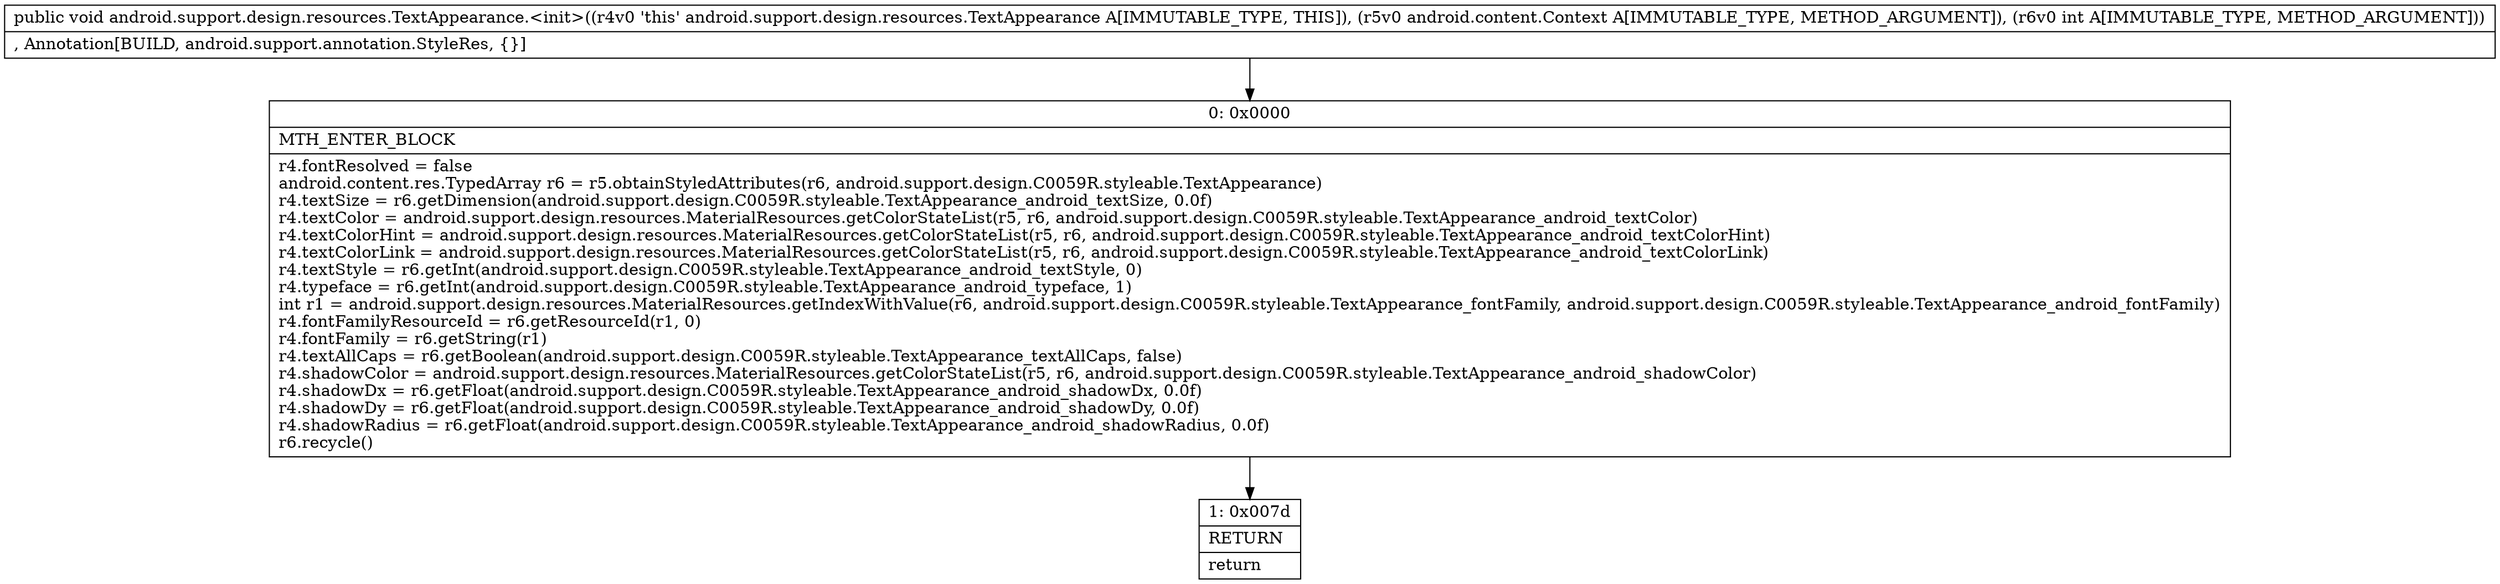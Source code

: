 digraph "CFG forandroid.support.design.resources.TextAppearance.\<init\>(Landroid\/content\/Context;I)V" {
Node_0 [shape=record,label="{0\:\ 0x0000|MTH_ENTER_BLOCK\l|r4.fontResolved = false\landroid.content.res.TypedArray r6 = r5.obtainStyledAttributes(r6, android.support.design.C0059R.styleable.TextAppearance)\lr4.textSize = r6.getDimension(android.support.design.C0059R.styleable.TextAppearance_android_textSize, 0.0f)\lr4.textColor = android.support.design.resources.MaterialResources.getColorStateList(r5, r6, android.support.design.C0059R.styleable.TextAppearance_android_textColor)\lr4.textColorHint = android.support.design.resources.MaterialResources.getColorStateList(r5, r6, android.support.design.C0059R.styleable.TextAppearance_android_textColorHint)\lr4.textColorLink = android.support.design.resources.MaterialResources.getColorStateList(r5, r6, android.support.design.C0059R.styleable.TextAppearance_android_textColorLink)\lr4.textStyle = r6.getInt(android.support.design.C0059R.styleable.TextAppearance_android_textStyle, 0)\lr4.typeface = r6.getInt(android.support.design.C0059R.styleable.TextAppearance_android_typeface, 1)\lint r1 = android.support.design.resources.MaterialResources.getIndexWithValue(r6, android.support.design.C0059R.styleable.TextAppearance_fontFamily, android.support.design.C0059R.styleable.TextAppearance_android_fontFamily)\lr4.fontFamilyResourceId = r6.getResourceId(r1, 0)\lr4.fontFamily = r6.getString(r1)\lr4.textAllCaps = r6.getBoolean(android.support.design.C0059R.styleable.TextAppearance_textAllCaps, false)\lr4.shadowColor = android.support.design.resources.MaterialResources.getColorStateList(r5, r6, android.support.design.C0059R.styleable.TextAppearance_android_shadowColor)\lr4.shadowDx = r6.getFloat(android.support.design.C0059R.styleable.TextAppearance_android_shadowDx, 0.0f)\lr4.shadowDy = r6.getFloat(android.support.design.C0059R.styleable.TextAppearance_android_shadowDy, 0.0f)\lr4.shadowRadius = r6.getFloat(android.support.design.C0059R.styleable.TextAppearance_android_shadowRadius, 0.0f)\lr6.recycle()\l}"];
Node_1 [shape=record,label="{1\:\ 0x007d|RETURN\l|return\l}"];
MethodNode[shape=record,label="{public void android.support.design.resources.TextAppearance.\<init\>((r4v0 'this' android.support.design.resources.TextAppearance A[IMMUTABLE_TYPE, THIS]), (r5v0 android.content.Context A[IMMUTABLE_TYPE, METHOD_ARGUMENT]), (r6v0 int A[IMMUTABLE_TYPE, METHOD_ARGUMENT]))  | , Annotation[BUILD, android.support.annotation.StyleRes, \{\}]\l}"];
MethodNode -> Node_0;
Node_0 -> Node_1;
}

